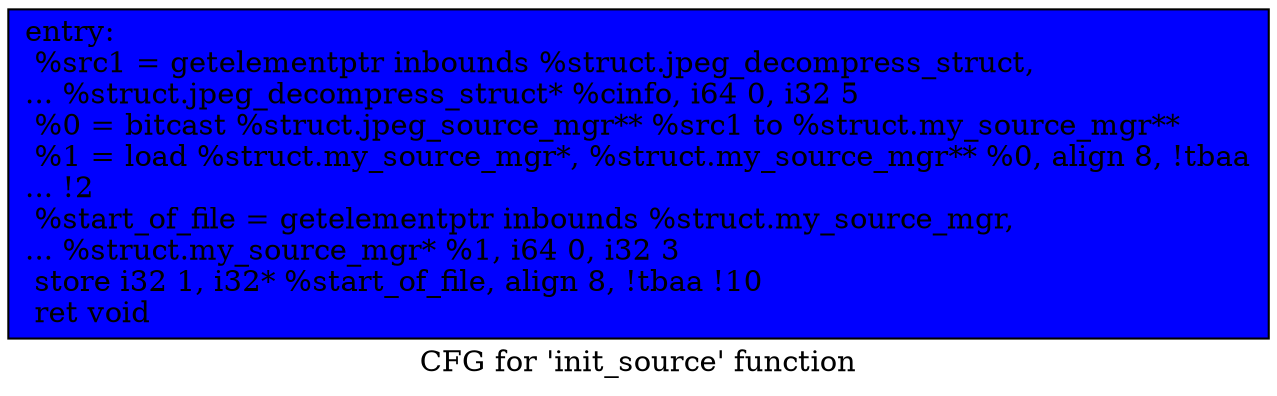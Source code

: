 digraph "CFG for 'init_source' function" {
	label="CFG for 'init_source' function";

	Node0x4e28df0 [shape=record, style = filled, fillcolor = blue, label="{entry:\l  %src1 = getelementptr inbounds %struct.jpeg_decompress_struct,\l... %struct.jpeg_decompress_struct* %cinfo, i64 0, i32 5\l  %0 = bitcast %struct.jpeg_source_mgr** %src1 to %struct.my_source_mgr**\l  %1 = load %struct.my_source_mgr*, %struct.my_source_mgr** %0, align 8, !tbaa\l... !2\l  %start_of_file = getelementptr inbounds %struct.my_source_mgr,\l... %struct.my_source_mgr* %1, i64 0, i32 3\l  store i32 1, i32* %start_of_file, align 8, !tbaa !10\l  ret void\l}"];
}
